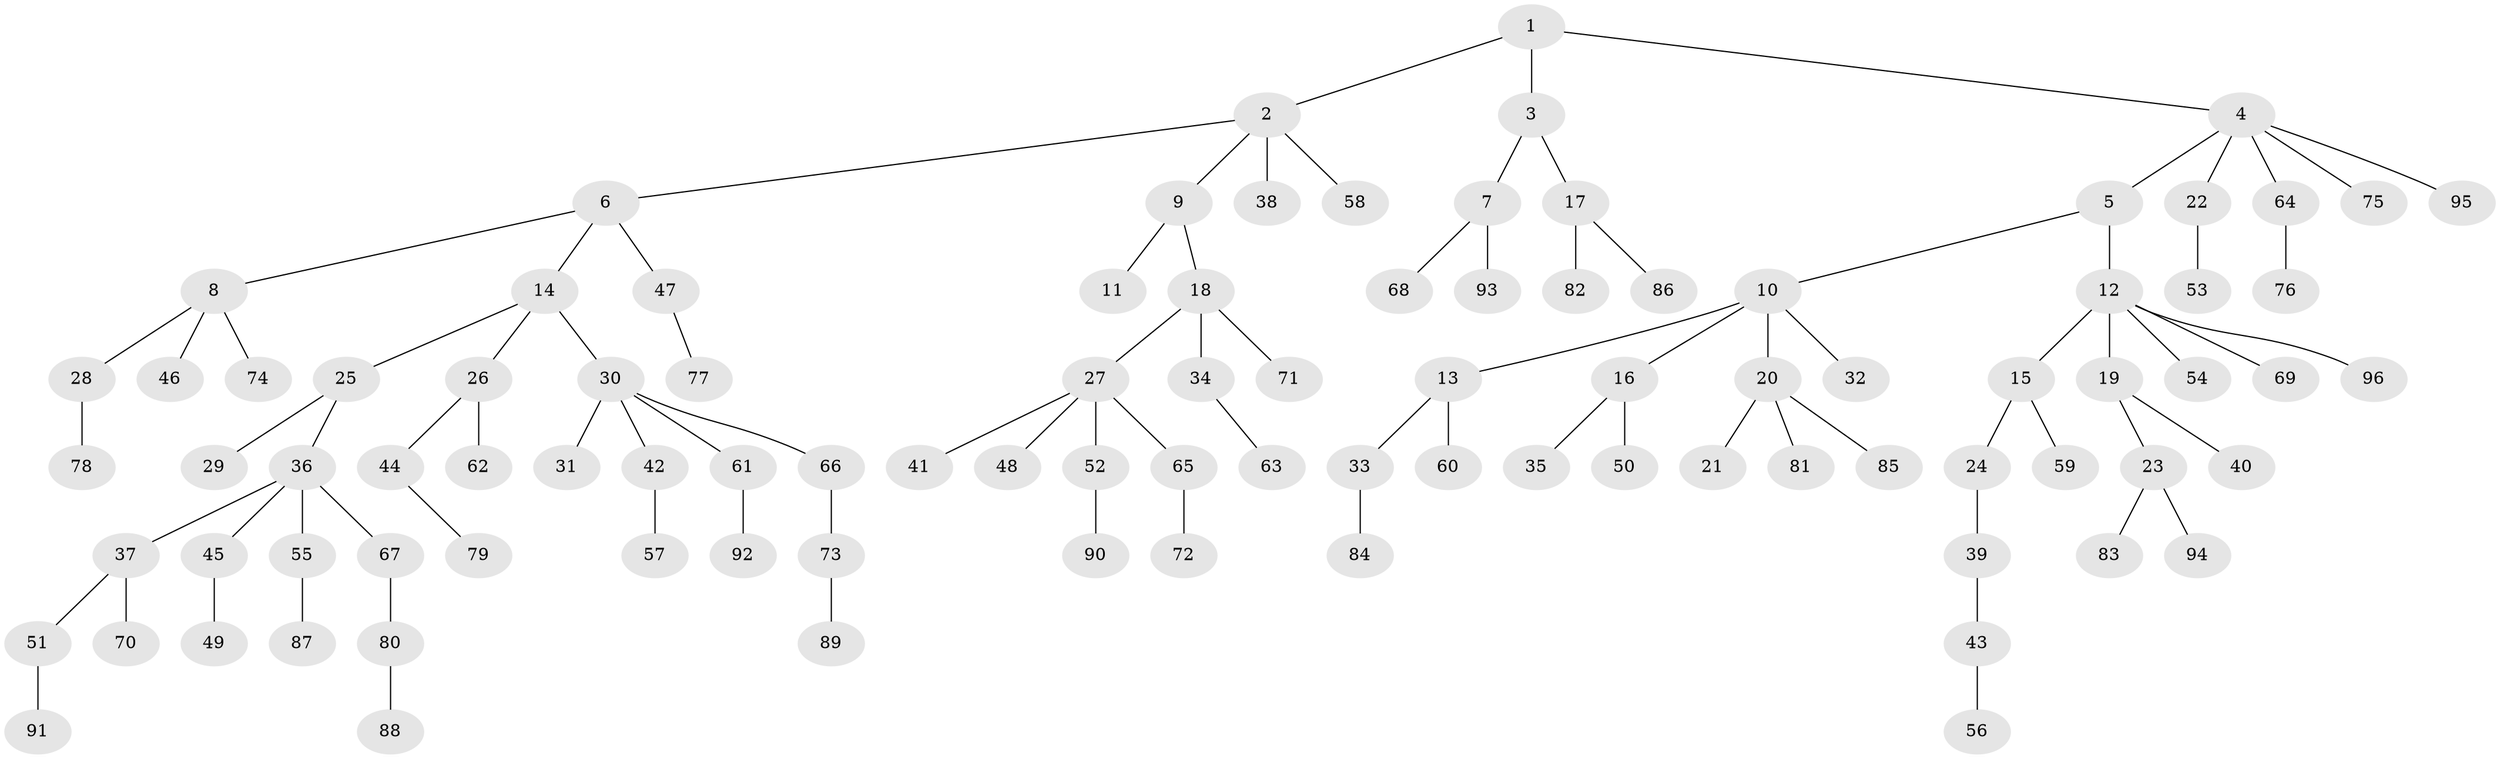// Generated by graph-tools (version 1.1) at 2025/53/03/09/25 04:53:01]
// undirected, 96 vertices, 95 edges
graph export_dot {
graph [start="1"]
  node [color=gray90,style=filled];
  1;
  2;
  3;
  4;
  5;
  6;
  7;
  8;
  9;
  10;
  11;
  12;
  13;
  14;
  15;
  16;
  17;
  18;
  19;
  20;
  21;
  22;
  23;
  24;
  25;
  26;
  27;
  28;
  29;
  30;
  31;
  32;
  33;
  34;
  35;
  36;
  37;
  38;
  39;
  40;
  41;
  42;
  43;
  44;
  45;
  46;
  47;
  48;
  49;
  50;
  51;
  52;
  53;
  54;
  55;
  56;
  57;
  58;
  59;
  60;
  61;
  62;
  63;
  64;
  65;
  66;
  67;
  68;
  69;
  70;
  71;
  72;
  73;
  74;
  75;
  76;
  77;
  78;
  79;
  80;
  81;
  82;
  83;
  84;
  85;
  86;
  87;
  88;
  89;
  90;
  91;
  92;
  93;
  94;
  95;
  96;
  1 -- 2;
  1 -- 3;
  1 -- 4;
  2 -- 6;
  2 -- 9;
  2 -- 38;
  2 -- 58;
  3 -- 7;
  3 -- 17;
  4 -- 5;
  4 -- 22;
  4 -- 64;
  4 -- 75;
  4 -- 95;
  5 -- 10;
  5 -- 12;
  6 -- 8;
  6 -- 14;
  6 -- 47;
  7 -- 68;
  7 -- 93;
  8 -- 28;
  8 -- 46;
  8 -- 74;
  9 -- 11;
  9 -- 18;
  10 -- 13;
  10 -- 16;
  10 -- 20;
  10 -- 32;
  12 -- 15;
  12 -- 19;
  12 -- 54;
  12 -- 69;
  12 -- 96;
  13 -- 33;
  13 -- 60;
  14 -- 25;
  14 -- 26;
  14 -- 30;
  15 -- 24;
  15 -- 59;
  16 -- 35;
  16 -- 50;
  17 -- 82;
  17 -- 86;
  18 -- 27;
  18 -- 34;
  18 -- 71;
  19 -- 23;
  19 -- 40;
  20 -- 21;
  20 -- 81;
  20 -- 85;
  22 -- 53;
  23 -- 83;
  23 -- 94;
  24 -- 39;
  25 -- 29;
  25 -- 36;
  26 -- 44;
  26 -- 62;
  27 -- 41;
  27 -- 48;
  27 -- 52;
  27 -- 65;
  28 -- 78;
  30 -- 31;
  30 -- 42;
  30 -- 61;
  30 -- 66;
  33 -- 84;
  34 -- 63;
  36 -- 37;
  36 -- 45;
  36 -- 55;
  36 -- 67;
  37 -- 51;
  37 -- 70;
  39 -- 43;
  42 -- 57;
  43 -- 56;
  44 -- 79;
  45 -- 49;
  47 -- 77;
  51 -- 91;
  52 -- 90;
  55 -- 87;
  61 -- 92;
  64 -- 76;
  65 -- 72;
  66 -- 73;
  67 -- 80;
  73 -- 89;
  80 -- 88;
}
